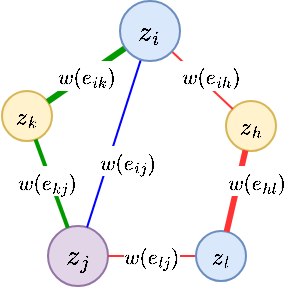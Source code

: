<mxfile version="26.2.9">
  <diagram name="Page-1" id="boo6m4YLyro9kjkW5rnf">
    <mxGraphModel dx="492" dy="225" grid="1" gridSize="10" guides="1" tooltips="1" connect="1" arrows="1" fold="1" page="1" pageScale="1" pageWidth="827" pageHeight="1169" math="1" shadow="0">
      <root>
        <mxCell id="0" />
        <mxCell id="1" parent="0" />
        <mxCell id="J7mu65JZnzgbX4srb6xb-15" value="" style="endArrow=none;html=1;rounded=0;strokeColor=#FF3333;" parent="1" source="KRFrp5OOAKagA70dPWdG-9" target="J7mu65JZnzgbX4srb6xb-2" edge="1">
          <mxGeometry width="50" height="50" relative="1" as="geometry">
            <mxPoint x="340" y="430" as="sourcePoint" />
            <mxPoint x="390" y="380" as="targetPoint" />
          </mxGeometry>
        </mxCell>
        <mxCell id="J7mu65JZnzgbX4srb6xb-2" value="&lt;font style=&quot;font-size: 10px;&quot;&gt;\(z_l\)&lt;/font&gt;" style="ellipse;whiteSpace=wrap;html=1;aspect=fixed;fillColor=#dae8fc;strokeColor=#6c8ebf;" parent="1" vertex="1">
          <mxGeometry x="374" y="452.5" width="25" height="25" as="geometry" />
        </mxCell>
        <mxCell id="J7mu65JZnzgbX4srb6xb-6" value="&lt;font style=&quot;font-size: 10px;&quot;&gt;\(z_h\)&lt;/font&gt;" style="ellipse;whiteSpace=wrap;html=1;aspect=fixed;fillColor=#fff2cc;strokeColor=#d6b656;" parent="1" vertex="1">
          <mxGeometry x="389" y="387.5" width="25" height="25" as="geometry" />
        </mxCell>
        <mxCell id="J7mu65JZnzgbX4srb6xb-8" value="&lt;b&gt;\(z_j\)&lt;/b&gt;" style="ellipse;whiteSpace=wrap;html=1;aspect=fixed;fillColor=#e1d5e7;strokeColor=#9673a6;" parent="1" vertex="1">
          <mxGeometry x="300" y="450" width="30" height="30" as="geometry" />
        </mxCell>
        <mxCell id="J7mu65JZnzgbX4srb6xb-10" value="&lt;font style=&quot;font-size: 10px;&quot;&gt;\(z_k\)&lt;/font&gt;" style="ellipse;whiteSpace=wrap;html=1;aspect=fixed;fillColor=#fff2cc;strokeColor=#d6b656;" parent="1" vertex="1">
          <mxGeometry x="277" y="382.5" width="25" height="25" as="geometry" />
        </mxCell>
        <mxCell id="J7mu65JZnzgbX4srb6xb-17" value="" style="endArrow=none;html=1;rounded=0;strokeWidth=3;strokeColor=#FF3333;" parent="1" source="J7mu65JZnzgbX4srb6xb-6" target="J7mu65JZnzgbX4srb6xb-2" edge="1">
          <mxGeometry width="50" height="50" relative="1" as="geometry">
            <mxPoint x="340" y="430" as="sourcePoint" />
            <mxPoint x="390" y="380" as="targetPoint" />
          </mxGeometry>
        </mxCell>
        <mxCell id="J7mu65JZnzgbX4srb6xb-18" value="" style="endArrow=none;html=1;rounded=0;strokeColor=#FF3333;" parent="1" source="J7mu65JZnzgbX4srb6xb-6" target="KRFrp5OOAKagA70dPWdG-3" edge="1">
          <mxGeometry width="50" height="50" relative="1" as="geometry">
            <mxPoint x="340" y="430" as="sourcePoint" />
            <mxPoint x="368.908" y="373.563" as="targetPoint" />
          </mxGeometry>
        </mxCell>
        <mxCell id="J7mu65JZnzgbX4srb6xb-29" value="" style="endArrow=none;html=1;rounded=0;strokeColor=#009900;strokeWidth=2;" parent="1" source="J7mu65JZnzgbX4srb6xb-8" target="J7mu65JZnzgbX4srb6xb-10" edge="1">
          <mxGeometry width="50" height="50" relative="1" as="geometry">
            <mxPoint x="340" y="460" as="sourcePoint" />
            <mxPoint x="390" y="410" as="targetPoint" />
          </mxGeometry>
        </mxCell>
        <mxCell id="J7mu65JZnzgbX4srb6xb-31" value="" style="endArrow=none;html=1;rounded=0;strokeColor=#009900;strokeWidth=3;" parent="1" source="KRFrp5OOAKagA70dPWdG-3" target="J7mu65JZnzgbX4srb6xb-10" edge="1">
          <mxGeometry width="50" height="50" relative="1" as="geometry">
            <mxPoint x="348.65" y="365.759" as="sourcePoint" />
            <mxPoint x="390" y="410" as="targetPoint" />
          </mxGeometry>
        </mxCell>
        <mxCell id="J7mu65JZnzgbX4srb6xb-45" value="" style="endArrow=none;html=1;rounded=0;strokeWidth=1;strokeColor=#0000FF;" parent="1" source="J7mu65JZnzgbX4srb6xb-8" target="KRFrp5OOAKagA70dPWdG-3" edge="1">
          <mxGeometry width="50" height="50" relative="1" as="geometry">
            <mxPoint x="357.778" y="410" as="sourcePoint" />
            <mxPoint x="354.494" y="372.685" as="targetPoint" />
          </mxGeometry>
        </mxCell>
        <mxCell id="KRFrp5OOAKagA70dPWdG-3" value="&lt;div&gt;&lt;b&gt;\(z_i\)&lt;/b&gt;&lt;/div&gt;" style="ellipse;whiteSpace=wrap;html=1;aspect=fixed;fillColor=#dae8fc;strokeColor=#6c8ebf;" vertex="1" parent="1">
          <mxGeometry x="336" y="337.5" width="30" height="30" as="geometry" />
        </mxCell>
        <mxCell id="KRFrp5OOAKagA70dPWdG-11" value="" style="endArrow=none;html=1;rounded=0;strokeColor=#FF3333;" edge="1" parent="1" source="J7mu65JZnzgbX4srb6xb-8" target="KRFrp5OOAKagA70dPWdG-9">
          <mxGeometry width="50" height="50" relative="1" as="geometry">
            <mxPoint x="330" y="465" as="sourcePoint" />
            <mxPoint x="389" y="465" as="targetPoint" />
          </mxGeometry>
        </mxCell>
        <mxCell id="KRFrp5OOAKagA70dPWdG-9" value="&lt;span style=&quot;text-wrap-mode: nowrap;&quot;&gt;&lt;font style=&quot;font-size: 9px;&quot;&gt;\( w(e_{lj}) \)&lt;/font&gt;&lt;/span&gt;" style="rounded=0;whiteSpace=wrap;html=1;fillColor=default;strokeColor=none;" vertex="1" parent="1">
          <mxGeometry x="338" y="460" width="28" height="10" as="geometry" />
        </mxCell>
        <mxCell id="KRFrp5OOAKagA70dPWdG-13" value="&lt;span style=&quot;text-wrap-mode: nowrap;&quot;&gt;&lt;font style=&quot;font-size: 9px;&quot;&gt;\( w(e_{ij}) \)&lt;/font&gt;&lt;/span&gt;" style="rounded=0;whiteSpace=wrap;html=1;fillColor=default;strokeColor=none;" vertex="1" parent="1">
          <mxGeometry x="320" y="410" width="40" height="15" as="geometry" />
        </mxCell>
        <mxCell id="KRFrp5OOAKagA70dPWdG-14" value="&lt;span style=&quot;text-wrap-mode: nowrap;&quot;&gt;&lt;font style=&quot;font-size: 9px;&quot;&gt;\( w(e_{hl}) \)&lt;/font&gt;&lt;/span&gt;" style="rounded=0;whiteSpace=wrap;html=1;fillColor=default;strokeColor=none;" vertex="1" parent="1">
          <mxGeometry x="384" y="420" width="40" height="15" as="geometry" />
        </mxCell>
        <mxCell id="KRFrp5OOAKagA70dPWdG-15" value="&lt;span style=&quot;text-wrap-mode: nowrap;&quot;&gt;&lt;font style=&quot;font-size: 9px;&quot;&gt;\( w(e_{ih}) \)&lt;/font&gt;&lt;/span&gt;" style="rounded=0;whiteSpace=wrap;html=1;fillColor=default;strokeColor=none;" vertex="1" parent="1">
          <mxGeometry x="365" y="367.5" width="34" height="15" as="geometry" />
        </mxCell>
        <mxCell id="KRFrp5OOAKagA70dPWdG-16" value="&lt;span style=&quot;text-wrap-mode: nowrap;&quot;&gt;&lt;font style=&quot;font-size: 9px;&quot;&gt;\( w(e_{ik}) \)&lt;/font&gt;&lt;/span&gt;" style="rounded=0;whiteSpace=wrap;html=1;fillColor=default;strokeColor=none;" vertex="1" parent="1">
          <mxGeometry x="304" y="367.5" width="30" height="15" as="geometry" />
        </mxCell>
        <mxCell id="KRFrp5OOAKagA70dPWdG-17" value="&lt;span style=&quot;text-wrap-mode: nowrap;&quot;&gt;&lt;font style=&quot;font-size: 9px;&quot;&gt;\( w(e_{kj}) \)&lt;/font&gt;&lt;/span&gt;" style="rounded=0;whiteSpace=wrap;html=1;fillColor=default;strokeColor=none;" vertex="1" parent="1">
          <mxGeometry x="280" y="420" width="40" height="15" as="geometry" />
        </mxCell>
      </root>
    </mxGraphModel>
  </diagram>
</mxfile>
